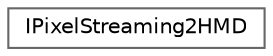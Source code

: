 digraph "Graphical Class Hierarchy"
{
 // INTERACTIVE_SVG=YES
 // LATEX_PDF_SIZE
  bgcolor="transparent";
  edge [fontname=Helvetica,fontsize=10,labelfontname=Helvetica,labelfontsize=10];
  node [fontname=Helvetica,fontsize=10,shape=box,height=0.2,width=0.4];
  rankdir="LR";
  Node0 [id="Node000000",label="IPixelStreaming2HMD",height=0.2,width=0.4,color="grey40", fillcolor="white", style="filled",URL="$d3/dc6/classIPixelStreaming2HMD.html",tooltip="Interface class that allows for setting the transform data for a Head Mounted Display (HMD)."];
}
